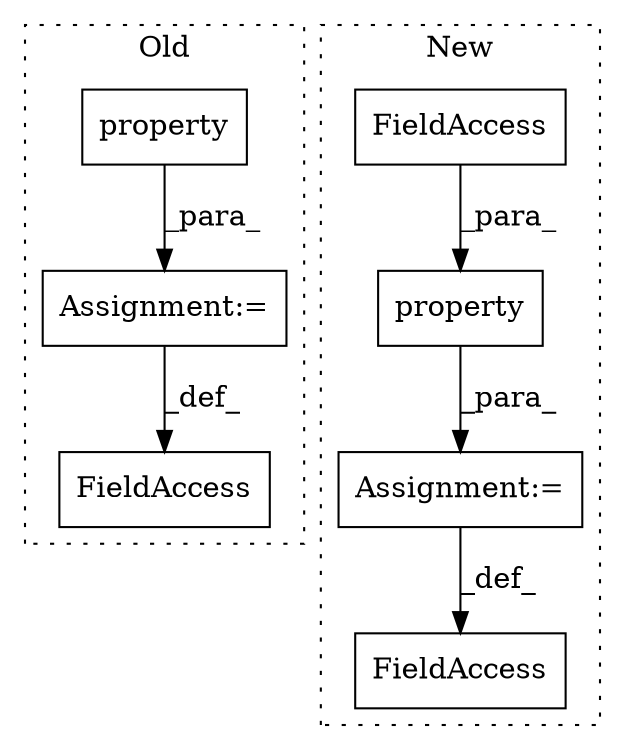 digraph G {
subgraph cluster0 {
1 [label="property" a="32" s="12179,12224" l="9,1" shape="box"];
3 [label="FieldAccess" a="22" s="12171" l="7" shape="box"];
7 [label="Assignment:=" a="7" s="12178" l="1" shape="box"];
label = "Old";
style="dotted";
}
subgraph cluster1 {
2 [label="property" a="32" s="12392,12428" l="9,1" shape="box"];
4 [label="FieldAccess" a="22" s="12415" l="13" shape="box"];
5 [label="FieldAccess" a="22" s="12383" l="8" shape="box"];
6 [label="Assignment:=" a="7" s="12391" l="1" shape="box"];
label = "New";
style="dotted";
}
1 -> 7 [label="_para_"];
2 -> 6 [label="_para_"];
4 -> 2 [label="_para_"];
6 -> 5 [label="_def_"];
7 -> 3 [label="_def_"];
}